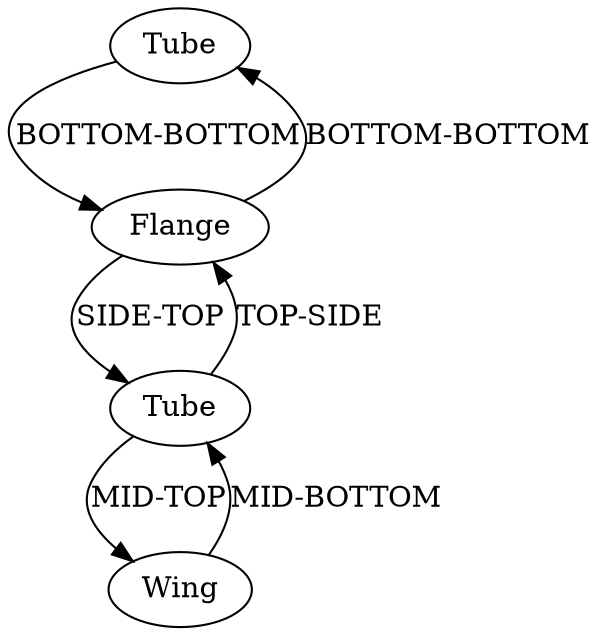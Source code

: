 /* Created by igraph 0.10.2 */
digraph {
  0 [
    instance=Tube_instance_6
    label=Tube
  ];
  1 [
    instance=Tube_instance_8
    label=Tube
  ];
  2 [
    instance=Wing_instance_5
    label=Wing
  ];
  3 [
    instance=Flange_instance_4
    label=Flange
  ];

  0 -> 3 [
    label="BOTTOM-BOTTOM"
  ];
  1 -> 2 [
    label="MID-TOP"
  ];
  1 -> 3 [
    label="TOP-SIDE"
  ];
  2 -> 1 [
    label="MID-BOTTOM"
  ];
  3 -> 0 [
    label="BOTTOM-BOTTOM"
  ];
  3 -> 1 [
    label="SIDE-TOP"
  ];
}
